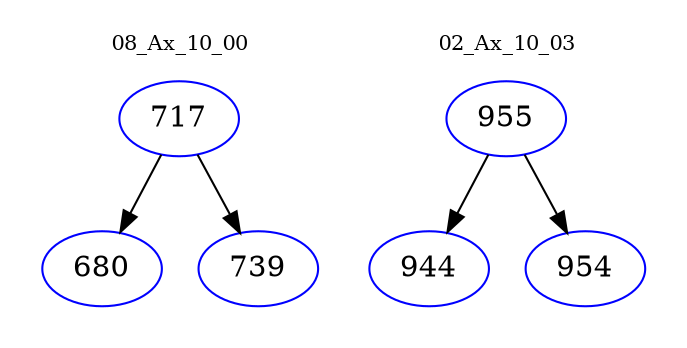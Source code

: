 digraph{
subgraph cluster_0 {
color = white
label = "08_Ax_10_00";
fontsize=10;
T0_717 [label="717", color="blue"]
T0_717 -> T0_680 [color="black"]
T0_680 [label="680", color="blue"]
T0_717 -> T0_739 [color="black"]
T0_739 [label="739", color="blue"]
}
subgraph cluster_1 {
color = white
label = "02_Ax_10_03";
fontsize=10;
T1_955 [label="955", color="blue"]
T1_955 -> T1_944 [color="black"]
T1_944 [label="944", color="blue"]
T1_955 -> T1_954 [color="black"]
T1_954 [label="954", color="blue"]
}
}
